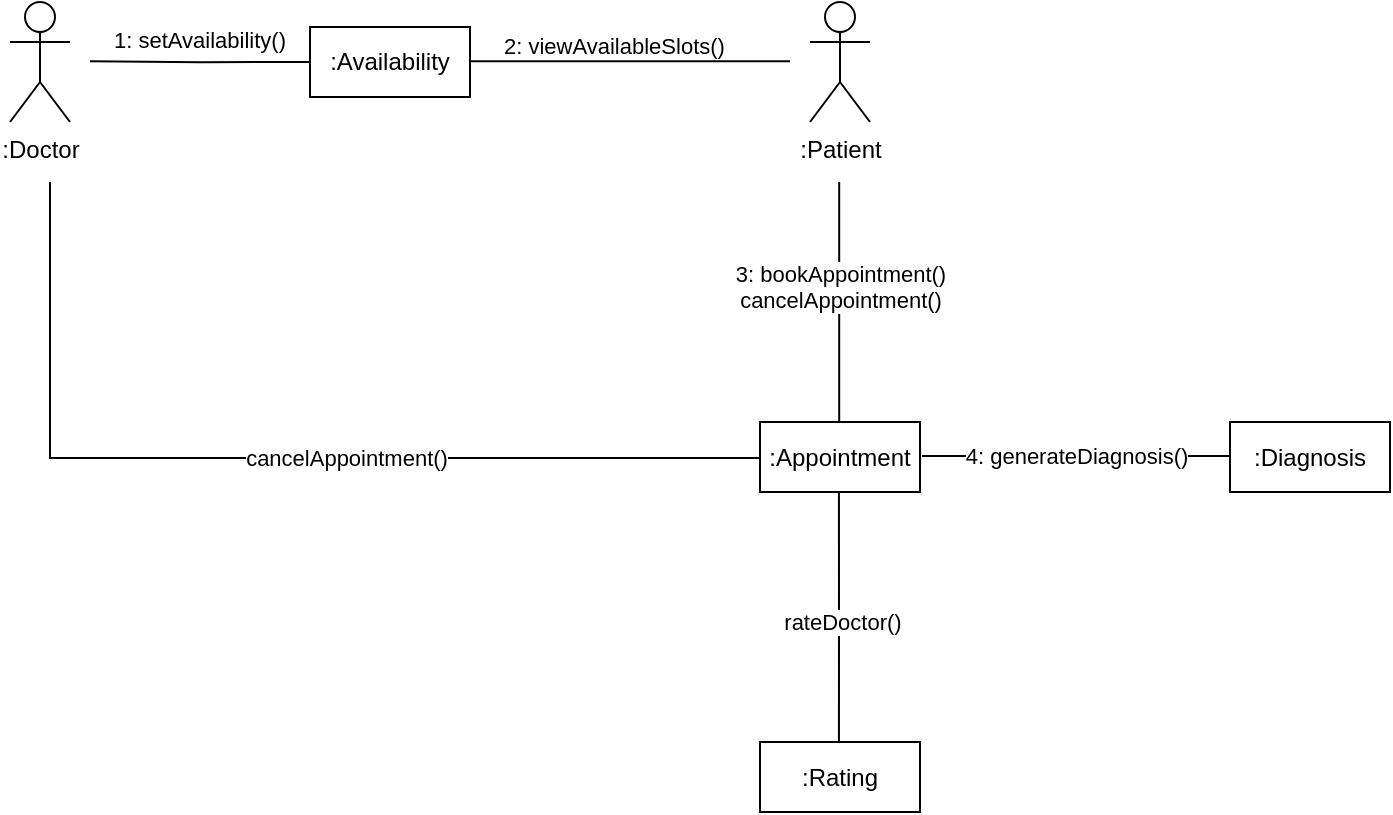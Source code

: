 <mxfile version="26.2.12">
  <diagram name="Page-1" id="YrNC15BHSmFHTuPUxvIZ">
    <mxGraphModel dx="1182" dy="641" grid="1" gridSize="10" guides="1" tooltips="1" connect="1" arrows="1" fold="1" page="1" pageScale="1" pageWidth="827" pageHeight="1169" math="0" shadow="0">
      <root>
        <mxCell id="0" />
        <mxCell id="1" parent="0" />
        <mxCell id="nxbr4o2TUtsP3Ga2lGvz-1" value=":Patient" style="shape=umlActor;verticalLabelPosition=bottom;verticalAlign=top;html=1;" parent="1" vertex="1">
          <mxGeometry x="480" y="110" width="30" height="60" as="geometry" />
        </mxCell>
        <mxCell id="nxbr4o2TUtsP3Ga2lGvz-3" value=":Doctor" style="shape=umlActor;verticalLabelPosition=bottom;verticalAlign=top;html=1;" parent="1" vertex="1">
          <mxGeometry x="80" y="110" width="30" height="60" as="geometry" />
        </mxCell>
        <mxCell id="nxbr4o2TUtsP3Ga2lGvz-4" value="" style="endArrow=none;html=1;edgeStyle=orthogonalEdgeStyle;rounded=0;entryX=0;entryY=0.5;entryDx=0;entryDy=0;" parent="1" target="nxbr4o2TUtsP3Ga2lGvz-7" edge="1">
          <mxGeometry relative="1" as="geometry">
            <mxPoint x="120" y="139.57" as="sourcePoint" />
            <mxPoint x="190" y="140" as="targetPoint" />
          </mxGeometry>
        </mxCell>
        <mxCell id="nxbr4o2TUtsP3Ga2lGvz-5" value="1: setAvailability()" style="edgeLabel;resizable=0;html=1;align=left;verticalAlign=bottom;" parent="nxbr4o2TUtsP3Ga2lGvz-4" connectable="0" vertex="1">
          <mxGeometry x="-1" relative="1" as="geometry">
            <mxPoint x="10" y="-2" as="offset" />
          </mxGeometry>
        </mxCell>
        <mxCell id="nxbr4o2TUtsP3Ga2lGvz-7" value=":Availability" style="html=1;whiteSpace=wrap;" parent="1" vertex="1">
          <mxGeometry x="230" y="122.5" width="80" height="35" as="geometry" />
        </mxCell>
        <mxCell id="nxbr4o2TUtsP3Ga2lGvz-10" value="" style="endArrow=none;html=1;edgeStyle=orthogonalEdgeStyle;rounded=0;" parent="1" edge="1">
          <mxGeometry relative="1" as="geometry">
            <mxPoint x="310" y="139.6" as="sourcePoint" />
            <mxPoint x="470" y="139.6" as="targetPoint" />
          </mxGeometry>
        </mxCell>
        <mxCell id="nxbr4o2TUtsP3Ga2lGvz-15" value="" style="endArrow=none;html=1;edgeStyle=orthogonalEdgeStyle;rounded=0;" parent="1" edge="1">
          <mxGeometry relative="1" as="geometry">
            <mxPoint x="494.6" y="200" as="sourcePoint" />
            <mxPoint x="494.6" y="320" as="targetPoint" />
          </mxGeometry>
        </mxCell>
        <mxCell id="nxbr4o2TUtsP3Ga2lGvz-21" value=":Appointment" style="html=1;whiteSpace=wrap;" parent="1" vertex="1">
          <mxGeometry x="455" y="320" width="80" height="35" as="geometry" />
        </mxCell>
        <mxCell id="nxbr4o2TUtsP3Ga2lGvz-25" value="" style="endArrow=none;html=1;edgeStyle=orthogonalEdgeStyle;rounded=0;" parent="1" edge="1">
          <mxGeometry relative="1" as="geometry">
            <mxPoint x="494.47" y="355" as="sourcePoint" />
            <mxPoint x="494.47" y="484" as="targetPoint" />
            <Array as="points">
              <mxPoint x="494.47" y="420" />
              <mxPoint x="494.47" y="420" />
            </Array>
          </mxGeometry>
        </mxCell>
        <mxCell id="nxbr4o2TUtsP3Ga2lGvz-34" value="&lt;div&gt;rateDoctor()&lt;/div&gt;" style="edgeLabel;html=1;align=center;verticalAlign=middle;resizable=0;points=[];" parent="nxbr4o2TUtsP3Ga2lGvz-25" vertex="1" connectable="0">
          <mxGeometry x="0.004" relative="1" as="geometry">
            <mxPoint x="1" as="offset" />
          </mxGeometry>
        </mxCell>
        <mxCell id="nxbr4o2TUtsP3Ga2lGvz-28" value="3: bookAppointment()&lt;div&gt;&lt;span style=&quot;&quot;&gt;cancelAppointment()&lt;/span&gt;&lt;/div&gt;" style="edgeLabel;resizable=0;html=1;align=center;verticalAlign=bottom;" parent="1" connectable="0" vertex="1">
          <mxGeometry x="495" y="250" as="geometry">
            <mxPoint y="17" as="offset" />
          </mxGeometry>
        </mxCell>
        <mxCell id="nxbr4o2TUtsP3Ga2lGvz-32" value="&lt;font style=&quot;font-size: 11px;&quot;&gt;2: viewAvailableSlots()&lt;/font&gt;" style="text;whiteSpace=wrap;html=1;" parent="1" vertex="1">
          <mxGeometry x="325" y="117.5" width="130" height="22.5" as="geometry" />
        </mxCell>
        <mxCell id="nxbr4o2TUtsP3Ga2lGvz-35" value=":Rating" style="html=1;whiteSpace=wrap;" parent="1" vertex="1">
          <mxGeometry x="455" y="480" width="80" height="35" as="geometry" />
        </mxCell>
        <mxCell id="nxbr4o2TUtsP3Ga2lGvz-36" value="" style="endArrow=none;html=1;edgeStyle=orthogonalEdgeStyle;rounded=0;entryX=0.002;entryY=0.515;entryDx=0;entryDy=0;entryPerimeter=0;" parent="1" target="nxbr4o2TUtsP3Ga2lGvz-21" edge="1">
          <mxGeometry relative="1" as="geometry">
            <mxPoint x="100" y="200" as="sourcePoint" />
            <mxPoint x="450" y="338" as="targetPoint" />
            <Array as="points">
              <mxPoint x="100" y="338" />
            </Array>
          </mxGeometry>
        </mxCell>
        <mxCell id="nxbr4o2TUtsP3Ga2lGvz-37" value="cancelAppointment()" style="edgeLabel;html=1;align=center;verticalAlign=middle;resizable=0;points=[];" parent="nxbr4o2TUtsP3Ga2lGvz-36" vertex="1" connectable="0">
          <mxGeometry x="0.004" relative="1" as="geometry">
            <mxPoint x="38" as="offset" />
          </mxGeometry>
        </mxCell>
        <mxCell id="nxbr4o2TUtsP3Ga2lGvz-38" value="" style="endArrow=none;html=1;edgeStyle=orthogonalEdgeStyle;rounded=0;" parent="1" edge="1">
          <mxGeometry relative="1" as="geometry">
            <mxPoint x="536" y="337.02" as="sourcePoint" />
            <mxPoint x="691" y="337" as="targetPoint" />
            <Array as="points">
              <mxPoint x="536.38" y="337.02" />
            </Array>
          </mxGeometry>
        </mxCell>
        <mxCell id="nxbr4o2TUtsP3Ga2lGvz-39" value="4: generateDiagnosis()" style="edgeLabel;html=1;align=center;verticalAlign=middle;resizable=0;points=[];" parent="nxbr4o2TUtsP3Ga2lGvz-38" vertex="1" connectable="0">
          <mxGeometry x="0.004" relative="1" as="geometry">
            <mxPoint x="-1" as="offset" />
          </mxGeometry>
        </mxCell>
        <mxCell id="RvZgijAfwFQS2roT_Q4Y-1" value="" style="edgeLabel;html=1;align=center;verticalAlign=middle;resizable=0;points=[];" vertex="1" connectable="0" parent="nxbr4o2TUtsP3Ga2lGvz-38">
          <mxGeometry x="-0.528" y="-5" relative="1" as="geometry">
            <mxPoint x="118" y="-172" as="offset" />
          </mxGeometry>
        </mxCell>
        <mxCell id="nxbr4o2TUtsP3Ga2lGvz-40" value=":Diagnosis" style="html=1;whiteSpace=wrap;" parent="1" vertex="1">
          <mxGeometry x="690" y="320" width="80" height="35" as="geometry" />
        </mxCell>
      </root>
    </mxGraphModel>
  </diagram>
</mxfile>
